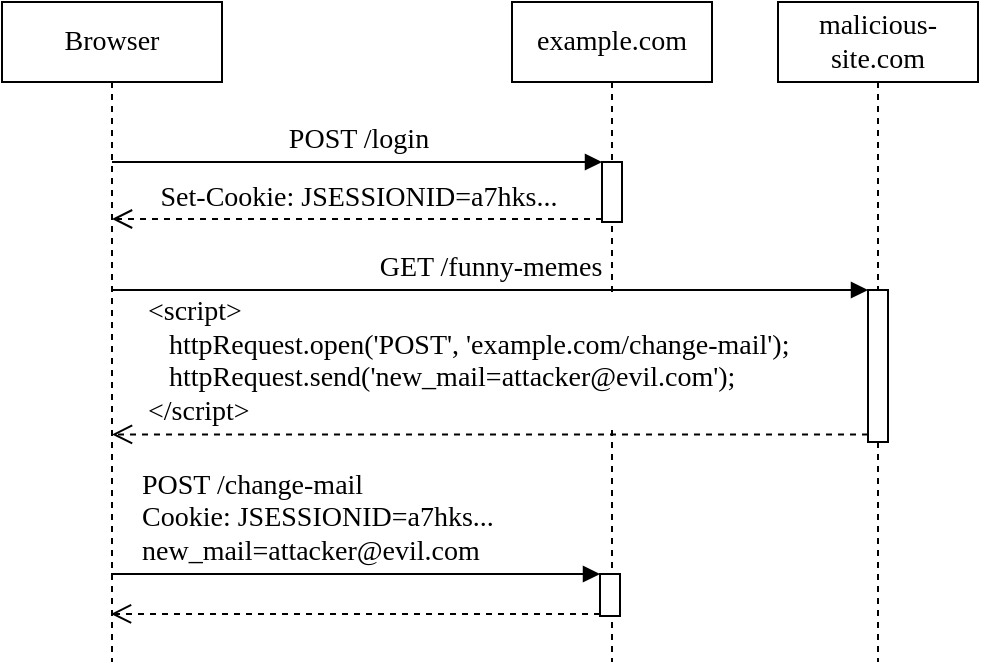 <mxfile version="15.3.8" type="device"><diagram id="8iDC9oUhfSnun7ojiw0k" name="Page-1"><mxGraphModel dx="1286" dy="687" grid="1" gridSize="10" guides="1" tooltips="1" connect="1" arrows="1" fold="1" page="1" pageScale="1" pageWidth="827" pageHeight="1169" math="0" shadow="0"><root><mxCell id="0"/><mxCell id="1" parent="0"/><mxCell id="8Qe01AhGgwnR8X3XI0Tu-1" value="Browser" style="shape=umlLifeline;perimeter=lifelinePerimeter;whiteSpace=wrap;html=1;container=1;collapsible=0;recursiveResize=0;outlineConnect=0;labelBackgroundColor=none;fontSize=14;fontFamily=Tahoma;" parent="1" vertex="1"><mxGeometry x="152" y="170" width="110" height="330" as="geometry"/></mxCell><mxCell id="8Qe01AhGgwnR8X3XI0Tu-2" value="example.com" style="shape=umlLifeline;perimeter=lifelinePerimeter;whiteSpace=wrap;html=1;container=1;collapsible=0;recursiveResize=0;outlineConnect=0;fontSize=14;fontFamily=Tahoma;" parent="1" vertex="1"><mxGeometry x="407" y="170" width="100" height="330" as="geometry"/></mxCell><mxCell id="8Qe01AhGgwnR8X3XI0Tu-4" value="" style="html=1;points=[];perimeter=orthogonalPerimeter;fontSize=14;fontFamily=Tahoma;" parent="8Qe01AhGgwnR8X3XI0Tu-2" vertex="1"><mxGeometry x="45" y="80" width="10" height="30" as="geometry"/></mxCell><mxCell id="R89_2Fw37EKm2TWZmUV--1" value="" style="html=1;points=[];perimeter=orthogonalPerimeter;fontSize=14;fontFamily=Tahoma;" parent="8Qe01AhGgwnR8X3XI0Tu-2" vertex="1"><mxGeometry x="44" y="286" width="10" height="21" as="geometry"/></mxCell><mxCell id="8Qe01AhGgwnR8X3XI0Tu-3" value="malicious-site.com" style="shape=umlLifeline;perimeter=lifelinePerimeter;whiteSpace=wrap;html=1;container=1;collapsible=0;recursiveResize=0;outlineConnect=0;fontSize=14;fontFamily=Tahoma;" parent="1" vertex="1"><mxGeometry x="540" y="170" width="100" height="330" as="geometry"/></mxCell><mxCell id="8Qe01AhGgwnR8X3XI0Tu-13" value="" style="html=1;points=[];perimeter=orthogonalPerimeter;fontSize=14;fontFamily=Tahoma;" parent="8Qe01AhGgwnR8X3XI0Tu-3" vertex="1"><mxGeometry x="45" y="144" width="10" height="76" as="geometry"/></mxCell><mxCell id="8Qe01AhGgwnR8X3XI0Tu-5" value="POST /login" style="html=1;verticalAlign=bottom;endArrow=block;entryX=0;entryY=0;fontSize=14;fontFamily=Tahoma;" parent="1" source="8Qe01AhGgwnR8X3XI0Tu-1" target="8Qe01AhGgwnR8X3XI0Tu-4" edge="1"><mxGeometry relative="1" as="geometry"><mxPoint x="235" y="250" as="sourcePoint"/></mxGeometry></mxCell><mxCell id="8Qe01AhGgwnR8X3XI0Tu-6" value="Set-Cookie: JSESSIONID=a7hks..." style="html=1;verticalAlign=bottom;endArrow=open;dashed=1;endSize=8;exitX=0;exitY=0.95;labelBackgroundColor=none;fontSize=14;fontFamily=Tahoma;" parent="1" source="8Qe01AhGgwnR8X3XI0Tu-4" target="8Qe01AhGgwnR8X3XI0Tu-1" edge="1"><mxGeometry relative="1" as="geometry"><mxPoint x="235" y="326" as="targetPoint"/></mxGeometry></mxCell><mxCell id="8Qe01AhGgwnR8X3XI0Tu-14" value="GET /funny-memes" style="html=1;verticalAlign=bottom;endArrow=block;entryX=0;entryY=0;fontSize=14;fontFamily=Tahoma;" parent="1" source="8Qe01AhGgwnR8X3XI0Tu-1" target="8Qe01AhGgwnR8X3XI0Tu-13" edge="1"><mxGeometry relative="1" as="geometry"><mxPoint x="215.5" y="314" as="sourcePoint"/></mxGeometry></mxCell><mxCell id="8Qe01AhGgwnR8X3XI0Tu-15" value="&amp;lt;script&amp;gt;&lt;br style=&quot;font-size: 14px&quot;&gt;&amp;nbsp; &amp;nbsp;httpRequest.open('POST', 'example.com/change-mail');&lt;br style=&quot;font-size: 14px&quot;&gt;&amp;nbsp; &amp;nbsp;httpRequest.send('new_mail=attacker@evil.com');&lt;br style=&quot;font-size: 14px&quot;&gt;&amp;lt;/script&amp;gt;" style="html=1;verticalAlign=bottom;endArrow=open;dashed=1;endSize=8;exitX=0;exitY=0.95;align=left;labelBackgroundColor=default;fontSize=14;fontFamily=Tahoma;" parent="1" source="8Qe01AhGgwnR8X3XI0Tu-13" target="8Qe01AhGgwnR8X3XI0Tu-1" edge="1"><mxGeometry x="0.916" relative="1" as="geometry"><mxPoint x="215.5" y="352" as="targetPoint"/><mxPoint as="offset"/></mxGeometry></mxCell><mxCell id="R89_2Fw37EKm2TWZmUV--2" value="POST /change-mail&lt;br style=&quot;font-size: 14px&quot;&gt;Cookie: JSESSIONID=&lt;span style=&quot;text-align: center&quot;&gt;a7hks&lt;/span&gt;...&lt;br style=&quot;font-size: 14px&quot;&gt;&lt;span style=&quot;font-size: 14px&quot;&gt;new_mail=attacker@evil.com&lt;/span&gt;" style="html=1;verticalAlign=bottom;endArrow=block;entryX=0;entryY=0;align=left;labelBackgroundColor=default;fontSize=14;fontFamily=Tahoma;" parent="1" target="R89_2Fw37EKm2TWZmUV--1" edge="1"><mxGeometry x="-0.888" relative="1" as="geometry"><mxPoint x="206.5" y="456" as="sourcePoint"/><Array as="points"/><mxPoint as="offset"/></mxGeometry></mxCell><mxCell id="R89_2Fw37EKm2TWZmUV--3" value="" style="html=1;verticalAlign=bottom;endArrow=open;dashed=1;endSize=8;exitX=0;exitY=0.95;fontSize=14;fontFamily=Tahoma;" parent="1" source="R89_2Fw37EKm2TWZmUV--1" edge="1"><mxGeometry relative="1" as="geometry"><mxPoint x="206.5" y="475.95" as="targetPoint"/></mxGeometry></mxCell></root></mxGraphModel></diagram></mxfile>